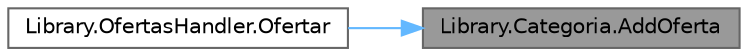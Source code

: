 digraph "Library.Categoria.AddOferta"
{
 // INTERACTIVE_SVG=YES
 // LATEX_PDF_SIZE
  bgcolor="transparent";
  edge [fontname=Helvetica,fontsize=10,labelfontname=Helvetica,labelfontsize=10];
  node [fontname=Helvetica,fontsize=10,shape=box,height=0.2,width=0.4];
  rankdir="RL";
  Node1 [label="Library.Categoria.AddOferta",height=0.2,width=0.4,color="gray40", fillcolor="grey60", style="filled", fontcolor="black",tooltip="Método para agregar una oferta en caso de que la misma no exista todavía en la lista"];
  Node1 -> Node2 [dir="back",color="steelblue1",style="solid"];
  Node2 [label="Library.OfertasHandler.Ofertar",height=0.2,width=0.4,color="grey40", fillcolor="white", style="filled",URL="$classLibrary_1_1OfertasHandler.html#a9179cfbeb903dbc77128b40d77782d82",tooltip="Constructor de la clase"];
}
